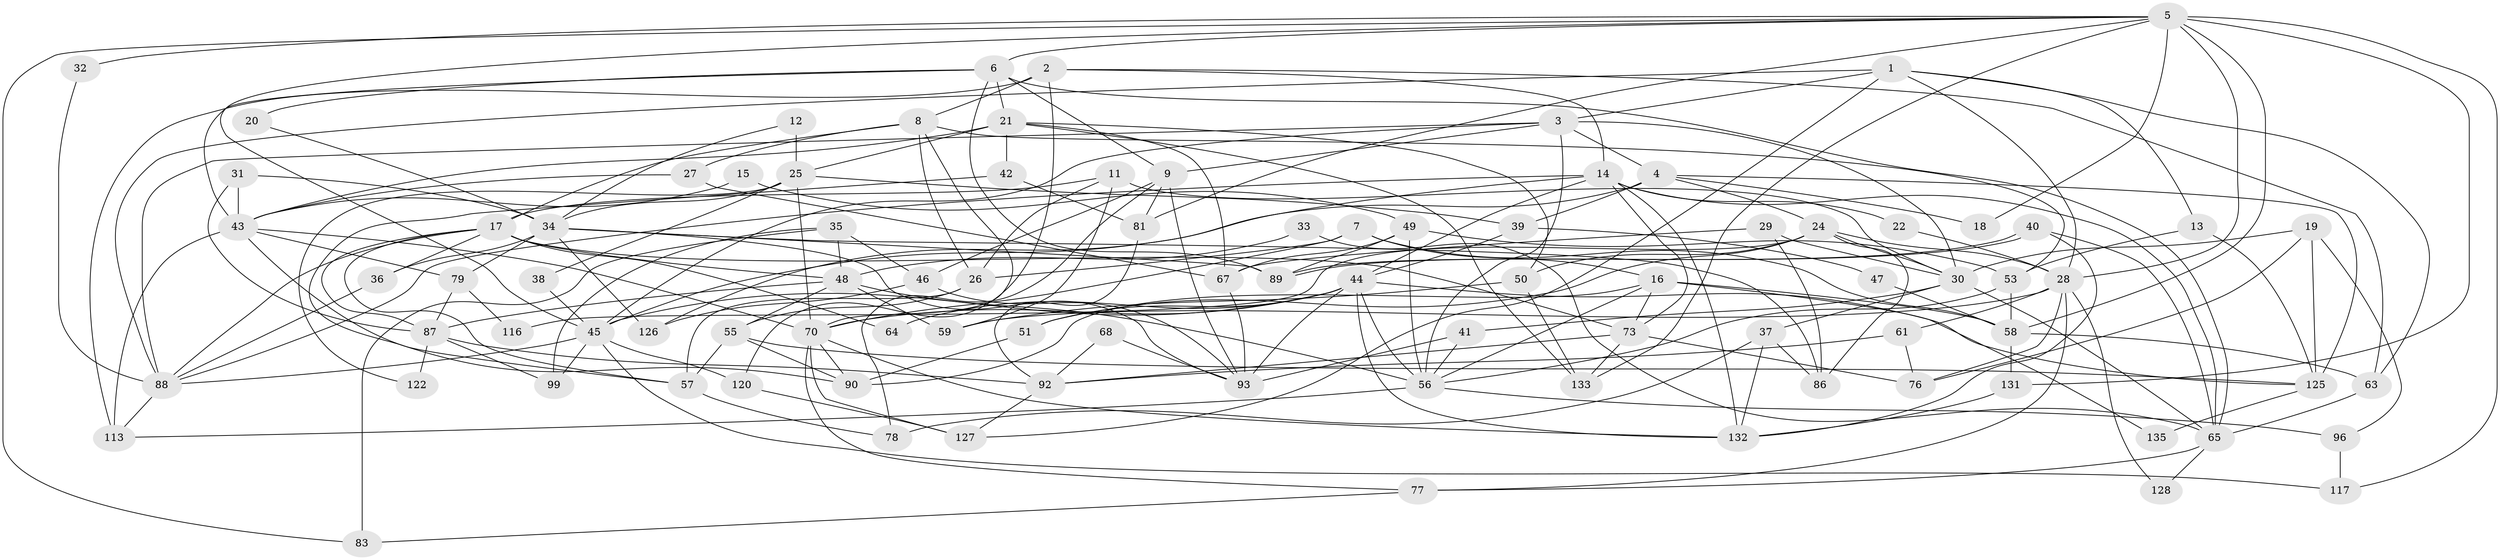 // Generated by graph-tools (version 1.1) at 2025/23/03/03/25 07:23:56]
// undirected, 91 vertices, 218 edges
graph export_dot {
graph [start="1"]
  node [color=gray90,style=filled];
  1 [super="+80"];
  2 [super="+102"];
  3 [super="+103"];
  4 [super="+107"];
  5 [super="+100"];
  6 [super="+71"];
  7;
  8 [super="+74"];
  9 [super="+10"];
  11 [super="+118"];
  12;
  13;
  14 [super="+124"];
  15;
  16;
  17 [super="+62"];
  18;
  19 [super="+115"];
  20;
  21 [super="+23"];
  22;
  24 [super="+134"];
  25 [super="+84"];
  26 [super="+105"];
  27;
  28 [super="+85"];
  29;
  30 [super="+112"];
  31;
  32;
  33;
  34 [super="+60"];
  35;
  36 [super="+69"];
  37 [super="+108"];
  38;
  39 [super="+95"];
  40;
  41;
  42;
  43 [super="+110"];
  44 [super="+66"];
  45 [super="+130"];
  46 [super="+54"];
  47;
  48 [super="+52"];
  49 [super="+72"];
  50 [super="+94"];
  51;
  53;
  55;
  56 [super="+129"];
  57 [super="+91"];
  58 [super="+75"];
  59;
  61;
  63;
  64;
  65 [super="+82"];
  67;
  68;
  70 [super="+98"];
  73 [super="+101"];
  76 [super="+121"];
  77 [super="+106"];
  78;
  79 [super="+119"];
  81 [super="+104"];
  83;
  86;
  87 [super="+114"];
  88 [super="+109"];
  89;
  90;
  92 [super="+97"];
  93 [super="+111"];
  96;
  99;
  113 [super="+123"];
  116;
  117;
  120;
  122;
  125;
  126;
  127;
  128;
  131;
  132;
  133;
  135;
  1 -- 63;
  1 -- 88;
  1 -- 13;
  1 -- 127;
  1 -- 28;
  1 -- 3;
  2 -- 63;
  2 -- 113 [weight=2];
  2 -- 120;
  2 -- 14;
  2 -- 8;
  3 -- 45;
  3 -- 56;
  3 -- 88;
  3 -- 4;
  3 -- 9;
  3 -- 30;
  4 -- 125;
  4 -- 39;
  4 -- 24;
  4 -- 18;
  4 -- 45;
  5 -- 18 [weight=2];
  5 -- 45;
  5 -- 131;
  5 -- 32;
  5 -- 6;
  5 -- 133;
  5 -- 83;
  5 -- 117;
  5 -- 58;
  5 -- 28;
  5 -- 81;
  6 -- 43;
  6 -- 89;
  6 -- 20;
  6 -- 21;
  6 -- 9;
  6 -- 65;
  7 -- 16;
  7 -- 58;
  7 -- 26;
  7 -- 70;
  8 -- 70;
  8 -- 17;
  8 -- 53;
  8 -- 26;
  8 -- 27;
  9 -- 78;
  9 -- 93;
  9 -- 81;
  9 -- 46;
  11 -- 30;
  11 -- 59;
  11 -- 26;
  11 -- 17;
  12 -- 34;
  12 -- 25 [weight=2];
  13 -- 125;
  13 -- 53;
  14 -- 73;
  14 -- 132;
  14 -- 65;
  14 -- 126;
  14 -- 22;
  14 -- 88;
  14 -- 44;
  15 -- 49;
  15 -- 43;
  16 -- 73;
  16 -- 90;
  16 -- 135;
  16 -- 58;
  16 -- 56;
  17 -- 36;
  17 -- 64;
  17 -- 73;
  17 -- 88;
  17 -- 57;
  17 -- 48;
  17 -- 87;
  19 -- 125;
  19 -- 96;
  19 -- 30;
  19 -- 76;
  20 -- 34;
  21 -- 42 [weight=2];
  21 -- 50;
  21 -- 67;
  21 -- 133;
  21 -- 25;
  21 -- 43;
  22 -- 28;
  24 -- 51;
  24 -- 116;
  24 -- 50;
  24 -- 86;
  24 -- 28;
  24 -- 30;
  25 -- 38;
  25 -- 39 [weight=2];
  25 -- 122;
  25 -- 34;
  25 -- 70;
  26 -- 55;
  26 -- 57;
  27 -- 43;
  27 -- 67;
  28 -- 76;
  28 -- 128;
  28 -- 61;
  28 -- 59;
  28 -- 77;
  29 -- 86;
  29 -- 67;
  29 -- 30;
  30 -- 65;
  30 -- 41;
  30 -- 37;
  31 -- 43;
  31 -- 34;
  31 -- 87;
  32 -- 88;
  33 -- 48;
  33 -- 65;
  34 -- 79;
  34 -- 126;
  34 -- 36;
  34 -- 86;
  34 -- 89;
  34 -- 93;
  35 -- 83;
  35 -- 99;
  35 -- 48;
  35 -- 46;
  36 -- 88;
  37 -- 132;
  37 -- 78;
  37 -- 86;
  38 -- 45;
  39 -- 44;
  39 -- 47;
  40 -- 132;
  40 -- 89;
  40 -- 89;
  40 -- 65;
  41 -- 56;
  41 -- 93;
  42 -- 81;
  42 -- 57;
  43 -- 90;
  43 -- 113;
  43 -- 79;
  43 -- 70;
  44 -- 132;
  44 -- 45;
  44 -- 51;
  44 -- 64;
  44 -- 93;
  44 -- 56;
  44 -- 125;
  44 -- 70;
  45 -- 99;
  45 -- 88;
  45 -- 117;
  45 -- 120;
  46 -- 93;
  46 -- 126;
  47 -- 58;
  48 -- 56;
  48 -- 59;
  48 -- 87;
  48 -- 55;
  49 -- 89;
  49 -- 67;
  49 -- 53;
  49 -- 56;
  50 -- 59;
  50 -- 133;
  51 -- 90;
  53 -- 56;
  53 -- 58;
  55 -- 57;
  55 -- 90;
  55 -- 125;
  56 -- 96;
  56 -- 113;
  57 -- 78;
  58 -- 131;
  58 -- 63;
  61 -- 76;
  61 -- 92;
  63 -- 65;
  65 -- 128;
  65 -- 77;
  67 -- 93 [weight=2];
  68 -- 92;
  68 -- 93;
  70 -- 90;
  70 -- 127;
  70 -- 132;
  70 -- 77;
  73 -- 92;
  73 -- 133;
  73 -- 76;
  77 -- 83;
  79 -- 116;
  79 -- 87;
  81 -- 92;
  87 -- 99;
  87 -- 92;
  87 -- 122;
  88 -- 113;
  92 -- 127;
  96 -- 117;
  120 -- 127;
  125 -- 135;
  131 -- 132;
}
